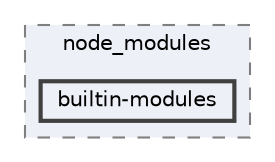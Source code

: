 digraph "pkiclassroomrescheduler/src/main/frontend/node_modules/builtin-modules"
{
 // LATEX_PDF_SIZE
  bgcolor="transparent";
  edge [fontname=Helvetica,fontsize=10,labelfontname=Helvetica,labelfontsize=10];
  node [fontname=Helvetica,fontsize=10,shape=box,height=0.2,width=0.4];
  compound=true
  subgraph clusterdir_72953eda66ccb3a2722c28e1c3e6c23b {
    graph [ bgcolor="#edf0f7", pencolor="grey50", label="node_modules", fontname=Helvetica,fontsize=10 style="filled,dashed", URL="dir_72953eda66ccb3a2722c28e1c3e6c23b.html",tooltip=""]
  dir_4b48dcfa025d5260c6d7cd98cbc25ee2 [label="builtin-modules", fillcolor="#edf0f7", color="grey25", style="filled,bold", URL="dir_4b48dcfa025d5260c6d7cd98cbc25ee2.html",tooltip=""];
  }
}
